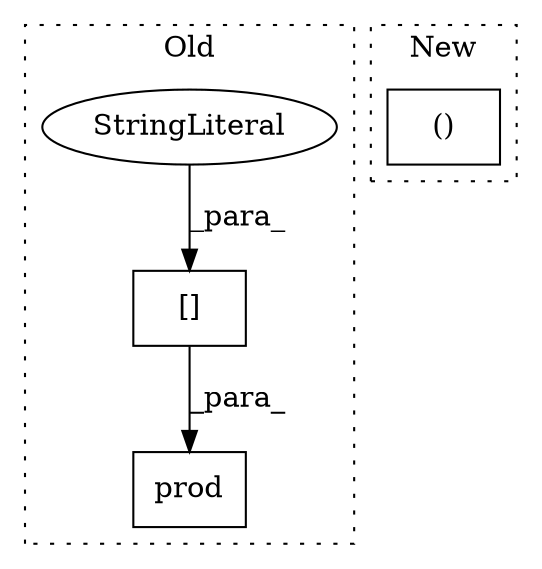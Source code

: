 digraph G {
subgraph cluster0 {
1 [label="prod" a="32" s="4735,4764" l="5,1" shape="box"];
3 [label="[]" a="2" s="4740,4763" l="6,1" shape="box"];
4 [label="StringLiteral" a="45" s="4746" l="17" shape="ellipse"];
label = "Old";
style="dotted";
}
subgraph cluster1 {
2 [label="()" a="106" s="4922" l="29" shape="box"];
label = "New";
style="dotted";
}
3 -> 1 [label="_para_"];
4 -> 3 [label="_para_"];
}